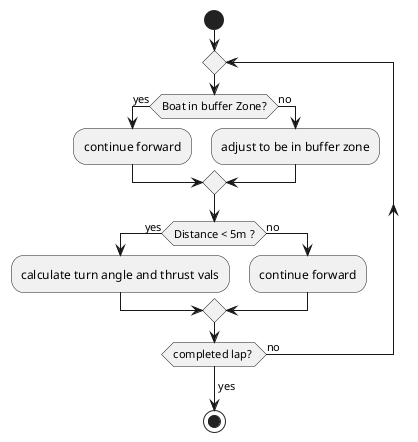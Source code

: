@startuml
start

' :Calculate Trajectory and Distance;

repeat

    if (Boat in buffer Zone?) then (yes)
        :continue forward;
    else (no)
        :adjust to be in buffer zone;

    endif



    if (Distance < 5m ?) then (yes)
        :calculate turn angle and thrust vals;

    else (no)
        :continue forward;
    endif


repeat while (completed lap? ) is (no)
->yes;

stop
@enduml